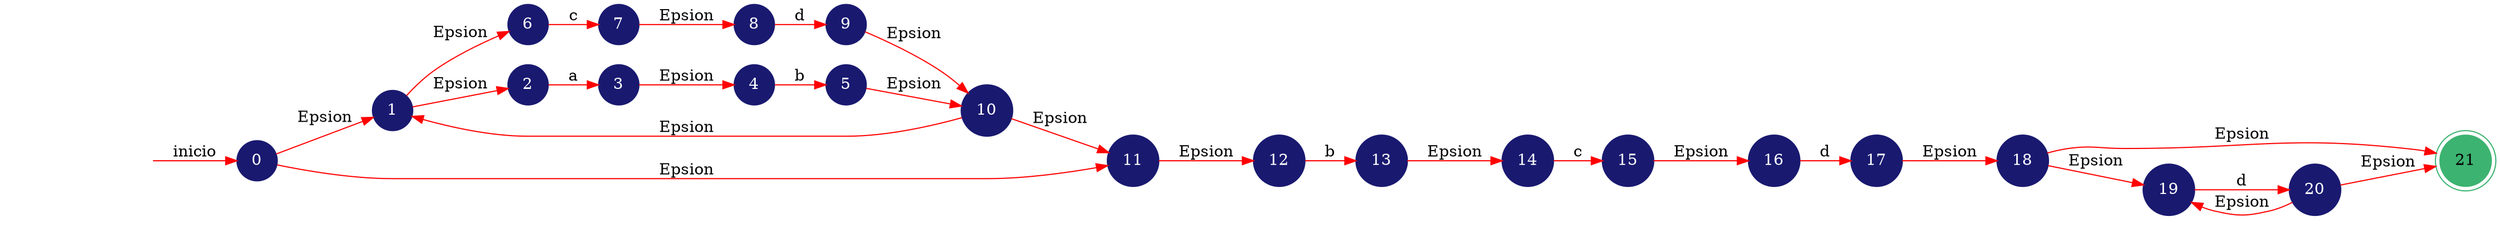 digraph automata_finito {
	rankdir=LR;
	node [shape=doublecircle, style = filled,color = mediumseagreen]; "21";
	node [shape=circle];
	node [color=midnightblue,fontcolor=white];
	edge [color=red];
	secret_node [style=invis];
	secret_node -> "0" [label="inicio"];
	"0" -> "1" [label="Epsion"];
	"0" -> "11" [label="Epsion"];
	"1" -> "6" [label="Epsion"];
	"1" -> "2" [label="Epsion"];
	"2" -> "3" [label="a"];
	"3" -> "4" [label="Epsion"];
	"4" -> "5" [label="b"];
	"5" -> "10" [label="Epsion"];
	"6" -> "7" [label="c"];
	"7" -> "8" [label="Epsion"];
	"8" -> "9" [label="d"];
	"9" -> "10" [label="Epsion"];
	"10" -> "1" [label="Epsion"];
	"10" -> "11" [label="Epsion"];
	"11" -> "12" [label="Epsion"];
	"12" -> "13" [label="b"];
	"13" -> "14" [label="Epsion"];
	"14" -> "15" [label="c"];
	"15" -> "16" [label="Epsion"];
	"16" -> "17" [label="d"];
	"17" -> "18" [label="Epsion"];
	"18" -> "19" [label="Epsion"];
	"18" -> "21" [label="Epsion"];
	"19" -> "20" [label="d"];
	"20" -> "19" [label="Epsion"];
	"20" -> "21" [label="Epsion"];
}